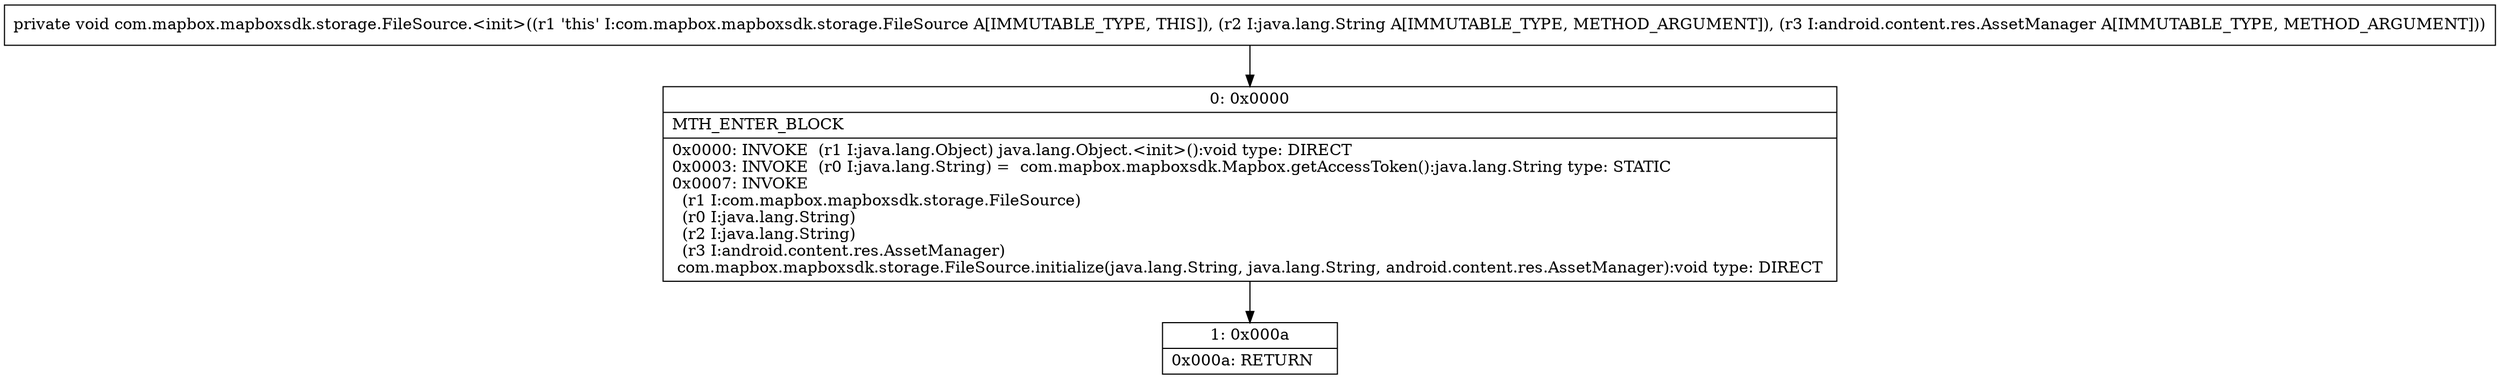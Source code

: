 digraph "CFG forcom.mapbox.mapboxsdk.storage.FileSource.\<init\>(Ljava\/lang\/String;Landroid\/content\/res\/AssetManager;)V" {
Node_0 [shape=record,label="{0\:\ 0x0000|MTH_ENTER_BLOCK\l|0x0000: INVOKE  (r1 I:java.lang.Object) java.lang.Object.\<init\>():void type: DIRECT \l0x0003: INVOKE  (r0 I:java.lang.String) =  com.mapbox.mapboxsdk.Mapbox.getAccessToken():java.lang.String type: STATIC \l0x0007: INVOKE  \l  (r1 I:com.mapbox.mapboxsdk.storage.FileSource)\l  (r0 I:java.lang.String)\l  (r2 I:java.lang.String)\l  (r3 I:android.content.res.AssetManager)\l com.mapbox.mapboxsdk.storage.FileSource.initialize(java.lang.String, java.lang.String, android.content.res.AssetManager):void type: DIRECT \l}"];
Node_1 [shape=record,label="{1\:\ 0x000a|0x000a: RETURN   \l}"];
MethodNode[shape=record,label="{private void com.mapbox.mapboxsdk.storage.FileSource.\<init\>((r1 'this' I:com.mapbox.mapboxsdk.storage.FileSource A[IMMUTABLE_TYPE, THIS]), (r2 I:java.lang.String A[IMMUTABLE_TYPE, METHOD_ARGUMENT]), (r3 I:android.content.res.AssetManager A[IMMUTABLE_TYPE, METHOD_ARGUMENT])) }"];
MethodNode -> Node_0;
Node_0 -> Node_1;
}

